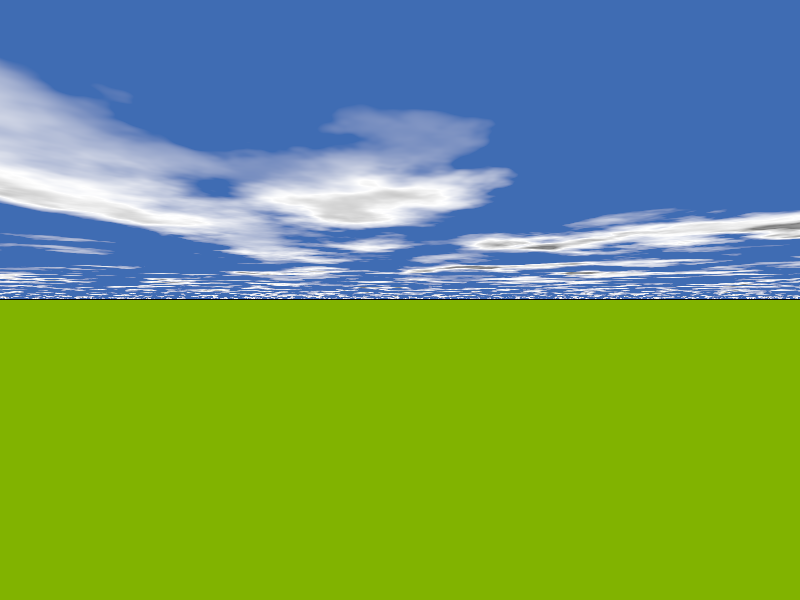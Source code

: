 #include "shapes.inc"
#include "colors.inc"
#include "textures.inc"

// sky -------------------------------------
plane{ <0,1,0>,1 hollow
       texture{
         pigment{ bozo turbulence 0.92
           color_map{
                 [0.00 rgb<0.05,0.15,0.45>]
                 [0.50 rgb<0.05,0.15,0.45>]
                 [0.70 rgb<1,1,1>        ]
                 [0.85 rgb<0.2,0.2,0.2>  ]
                 [1.00 rgb<0.5,0.5,0.5>  ]
                       } //
           scale<1,1,1.5>*2.5
           translate<0,0,0>
           } // end of pigment
         finish {ambient 1 diffuse 0}
        } // end of texture
       scale 10000}
// fog on the ground -----------------------
fog { fog_type   2
      distance   50
      color      rgb<1,1,1>*0.8
      fog_offset 0.1
      fog_alt    1.5
      turbulence 1.8
    } //
// ground ----------------------------------
plane{ <0,1,0>, 0
       texture{
          pigment{ color rgb<0.22,0.45,0>}
          normal { bumps 0.75 scale 0.015 }
          finish { phong 0.1 }
       } // end of texture
       translate<0,-0.1,0>
     } // end of plane

//------------------------------------------

light_source { <100,300,-300> color White }
